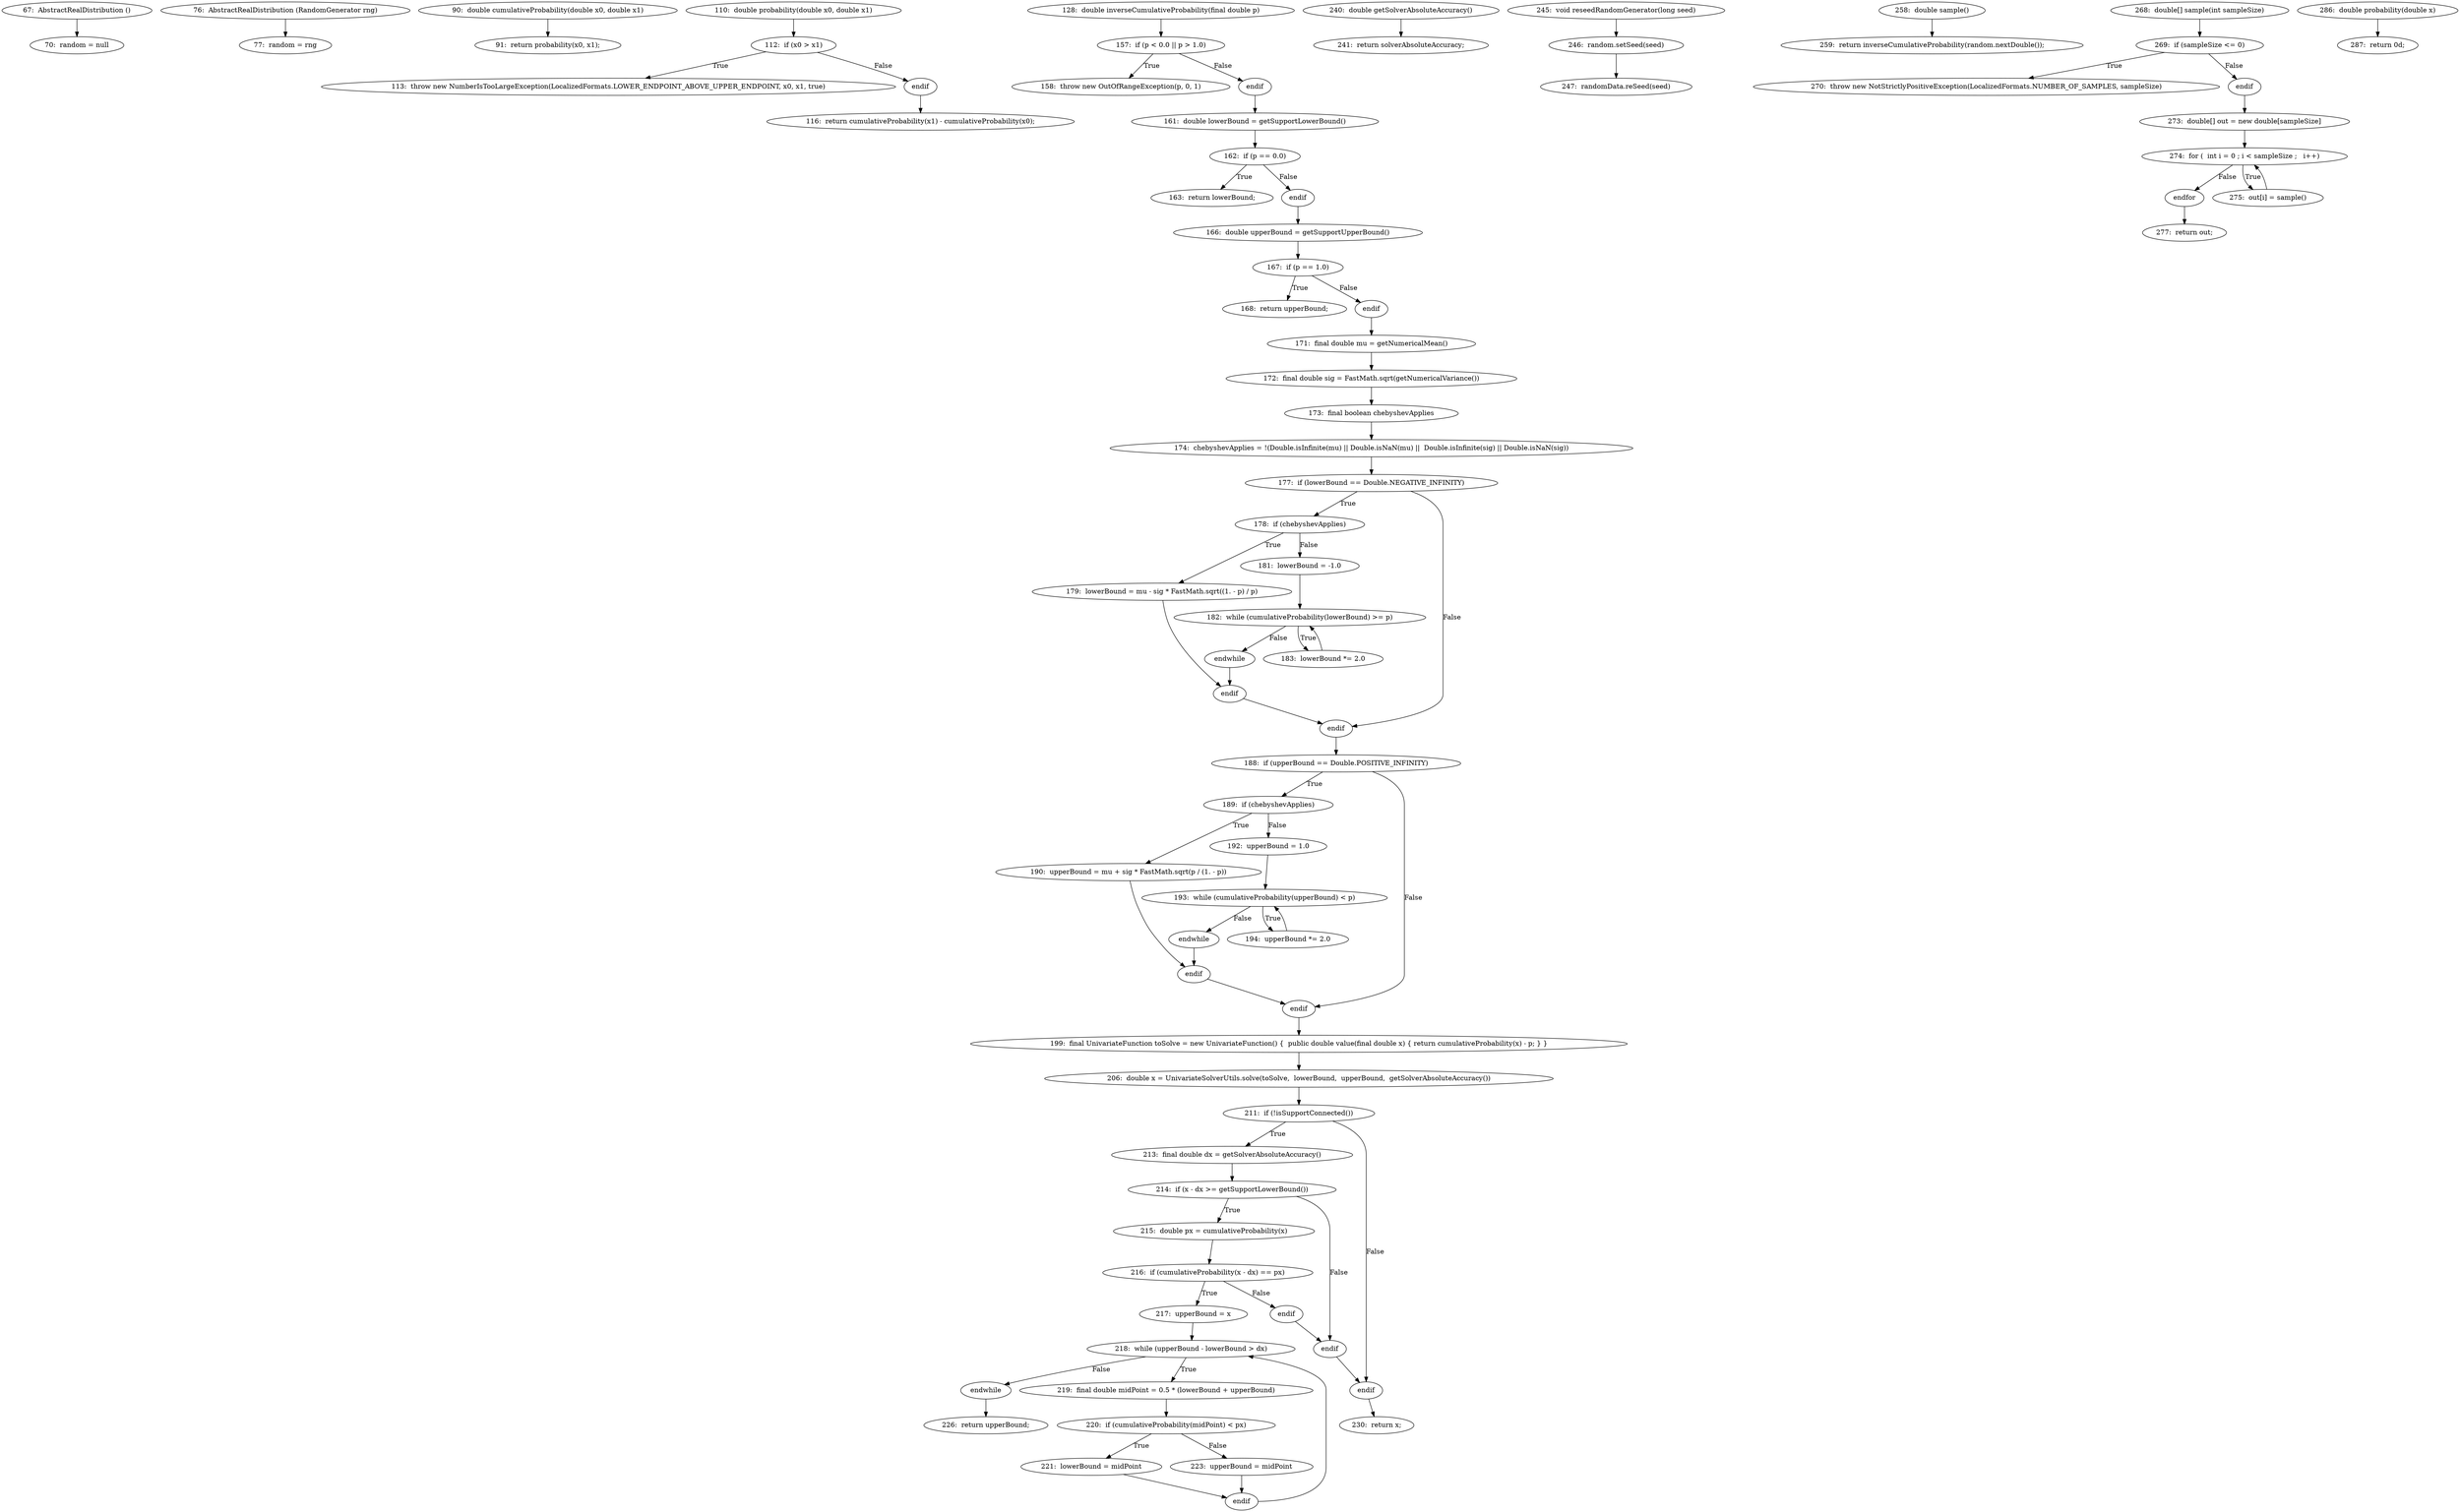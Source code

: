digraph AbstractRealDistribution_CFG {
  // graph-vertices
  v1  [label="67:  AbstractRealDistribution ()"];
  v2  [label="70:  random = null"];
  v3  [label="76:  AbstractRealDistribution (RandomGenerator rng)"];
  v4  [label="77:  random = rng"];
  v5  [label="90:  double cumulativeProbability(double x0, double x1)"];
  v6  [label="91:  return probability(x0, x1);"];
  v7  [label="110:  double probability(double x0, double x1)"];
  v8  [label="112:  if (x0 > x1)"];
  v9  [label="113:  throw new NumberIsTooLargeException(LocalizedFormats.LOWER_ENDPOINT_ABOVE_UPPER_ENDPOINT, x0, x1, true)"];
  v10  [label="endif"];
  v11  [label="116:  return cumulativeProbability(x1) - cumulativeProbability(x0);"];
  v12  [label="128:  double inverseCumulativeProbability(final double p)"];
  v13  [label="157:  if (p < 0.0 || p > 1.0)"];
  v14  [label="158:  throw new OutOfRangeException(p, 0, 1)"];
  v15  [label="endif"];
  v16  [label="161:  double lowerBound = getSupportLowerBound()"];
  v17  [label="162:  if (p == 0.0)"];
  v18  [label="163:  return lowerBound;"];
  v19  [label="endif"];
  v20  [label="166:  double upperBound = getSupportUpperBound()"];
  v21  [label="167:  if (p == 1.0)"];
  v22  [label="168:  return upperBound;"];
  v23  [label="endif"];
  v24  [label="171:  final double mu = getNumericalMean()"];
  v25  [label="172:  final double sig = FastMath.sqrt(getNumericalVariance())"];
  v26  [label="173:  final boolean chebyshevApplies"];
  v27  [label="174:  chebyshevApplies = !(Double.isInfinite(mu) || Double.isNaN(mu) ||  Double.isInfinite(sig) || Double.isNaN(sig))"];
  v28  [label="177:  if (lowerBound == Double.NEGATIVE_INFINITY)"];
  v29  [label="178:  if (chebyshevApplies)"];
  v30  [label="179:  lowerBound = mu - sig * FastMath.sqrt((1. - p) / p)"];
  v31  [label="endif"];
  v32  [label="181:  lowerBound = -1.0"];
  v33  [label="182:  while (cumulativeProbability(lowerBound) >= p)"];
  v34  [label="endwhile"];
  v35  [label="183:  lowerBound *= 2.0"];
  v36  [label="endif"];
  v37  [label="188:  if (upperBound == Double.POSITIVE_INFINITY)"];
  v38  [label="189:  if (chebyshevApplies)"];
  v39  [label="190:  upperBound = mu + sig * FastMath.sqrt(p / (1. - p))"];
  v40  [label="endif"];
  v41  [label="192:  upperBound = 1.0"];
  v42  [label="193:  while (cumulativeProbability(upperBound) < p)"];
  v43  [label="endwhile"];
  v44  [label="194:  upperBound *= 2.0"];
  v45  [label="endif"];
  v46  [label="199:  final UnivariateFunction toSolve = new UnivariateFunction() {  public double value(final double x) { return cumulativeProbability(x) - p; } }"];
  v47  [label="206:  double x = UnivariateSolverUtils.solve(toSolve,  lowerBound,  upperBound,  getSolverAbsoluteAccuracy())"];
  v48  [label="211:  if (!isSupportConnected())"];
  v49  [label="213:  final double dx = getSolverAbsoluteAccuracy()"];
  v50  [label="214:  if (x - dx >= getSupportLowerBound())"];
  v51  [label="215:  double px = cumulativeProbability(x)"];
  v52  [label="216:  if (cumulativeProbability(x - dx) == px)"];
  v53  [label="217:  upperBound = x"];
  v54  [label="218:  while (upperBound - lowerBound > dx)"];
  v55  [label="endwhile"];
  v56  [label="219:  final double midPoint = 0.5 * (lowerBound + upperBound)"];
  v57  [label="220:  if (cumulativeProbability(midPoint) < px)"];
  v58  [label="221:  lowerBound = midPoint"];
  v59  [label="endif"];
  v60  [label="223:  upperBound = midPoint"];
  v61  [label="226:  return upperBound;"];
  v62  [label="endif"];
  v63  [label="endif"];
  v64  [label="endif"];
  v65  [label="230:  return x;"];
  v66  [label="240:  double getSolverAbsoluteAccuracy()"];
  v67  [label="241:  return solverAbsoluteAccuracy;"];
  v68  [label="245:  void reseedRandomGenerator(long seed)"];
  v69  [label="246:  random.setSeed(seed)"];
  v70  [label="247:  randomData.reSeed(seed)"];
  v71  [label="258:  double sample()"];
  v72  [label="259:  return inverseCumulativeProbability(random.nextDouble());"];
  v73  [label="268:  double[] sample(int sampleSize)"];
  v74  [label="269:  if (sampleSize <= 0)"];
  v75  [label="270:  throw new NotStrictlyPositiveException(LocalizedFormats.NUMBER_OF_SAMPLES, sampleSize)"];
  v76  [label="endif"];
  v77  [label="273:  double[] out = new double[sampleSize]"];
  v78  [label="274:  for (  int i = 0 ; i < sampleSize ;   i++)"];
  v81  [label="endfor"];
  v82  [label="275:  out[i] = sample()"];
  v83  [label="277:  return out;"];
  v84  [label="286:  double probability(double x)"];
  v85  [label="287:  return 0d;"];
  // graph-edges
  v1 -> v2;
  v3 -> v4;
  v5 -> v6;
  v7 -> v8;
  v8 -> v9  [label="True"];
  v8 -> v10  [label="False"];
  v10 -> v11;
  v12 -> v13;
  v13 -> v14  [label="True"];
  v13 -> v15  [label="False"];
  v15 -> v16;
  v16 -> v17;
  v17 -> v18  [label="True"];
  v17 -> v19  [label="False"];
  v19 -> v20;
  v20 -> v21;
  v21 -> v22  [label="True"];
  v21 -> v23  [label="False"];
  v23 -> v24;
  v24 -> v25;
  v25 -> v26;
  v26 -> v27;
  v27 -> v28;
  v28 -> v29  [label="True"];
  v29 -> v30  [label="True"];
  v30 -> v31;
  v29 -> v32  [label="False"];
  v32 -> v33;
  v33 -> v34  [label="False"];
  v33 -> v35  [label="True"];
  v35 -> v33;
  v34 -> v31;
  v31 -> v36;
  v28 -> v36  [label="False"];
  v36 -> v37;
  v37 -> v38  [label="True"];
  v38 -> v39  [label="True"];
  v39 -> v40;
  v38 -> v41  [label="False"];
  v41 -> v42;
  v42 -> v43  [label="False"];
  v42 -> v44  [label="True"];
  v44 -> v42;
  v43 -> v40;
  v40 -> v45;
  v37 -> v45  [label="False"];
  v45 -> v46;
  v46 -> v47;
  v47 -> v48;
  v48 -> v49  [label="True"];
  v49 -> v50;
  v50 -> v51  [label="True"];
  v51 -> v52;
  v52 -> v53  [label="True"];
  v53 -> v54;
  v54 -> v55  [label="False"];
  v54 -> v56  [label="True"];
  v56 -> v57;
  v57 -> v58  [label="True"];
  v58 -> v59;
  v57 -> v60  [label="False"];
  v60 -> v59;
  v59 -> v54;
  v55 -> v61;
  v52 -> v62  [label="False"];
  v62 -> v63;
  v50 -> v63  [label="False"];
  v63 -> v64;
  v48 -> v64  [label="False"];
  v64 -> v65;
  v66 -> v67;
  v68 -> v69;
  v69 -> v70;
  v71 -> v72;
  v73 -> v74;
  v74 -> v75  [label="True"];
  v74 -> v76  [label="False"];
  v76 -> v77;
  v77 -> v78;
  v78 -> v81  [label="False"];
  v78 -> v82  [label="True"];
  v82 -> v78;
  v81 -> v83;
  v84 -> v85;
  // end-of-graph
}
